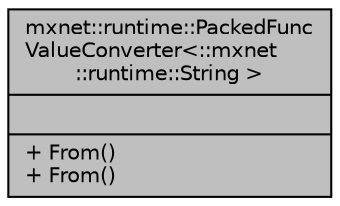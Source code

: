 digraph "mxnet::runtime::PackedFuncValueConverter&lt;::mxnet::runtime::String &gt;"
{
 // LATEX_PDF_SIZE
  edge [fontname="Helvetica",fontsize="10",labelfontname="Helvetica",labelfontsize="10"];
  node [fontname="Helvetica",fontsize="10",shape=record];
  Node1 [label="{mxnet::runtime::PackedFunc\lValueConverter\<::mxnet\l::runtime::String \>\n||+ From()\l+ From()\l}",height=0.2,width=0.4,color="black", fillcolor="grey75", style="filled", fontcolor="black",tooltip=" "];
}
